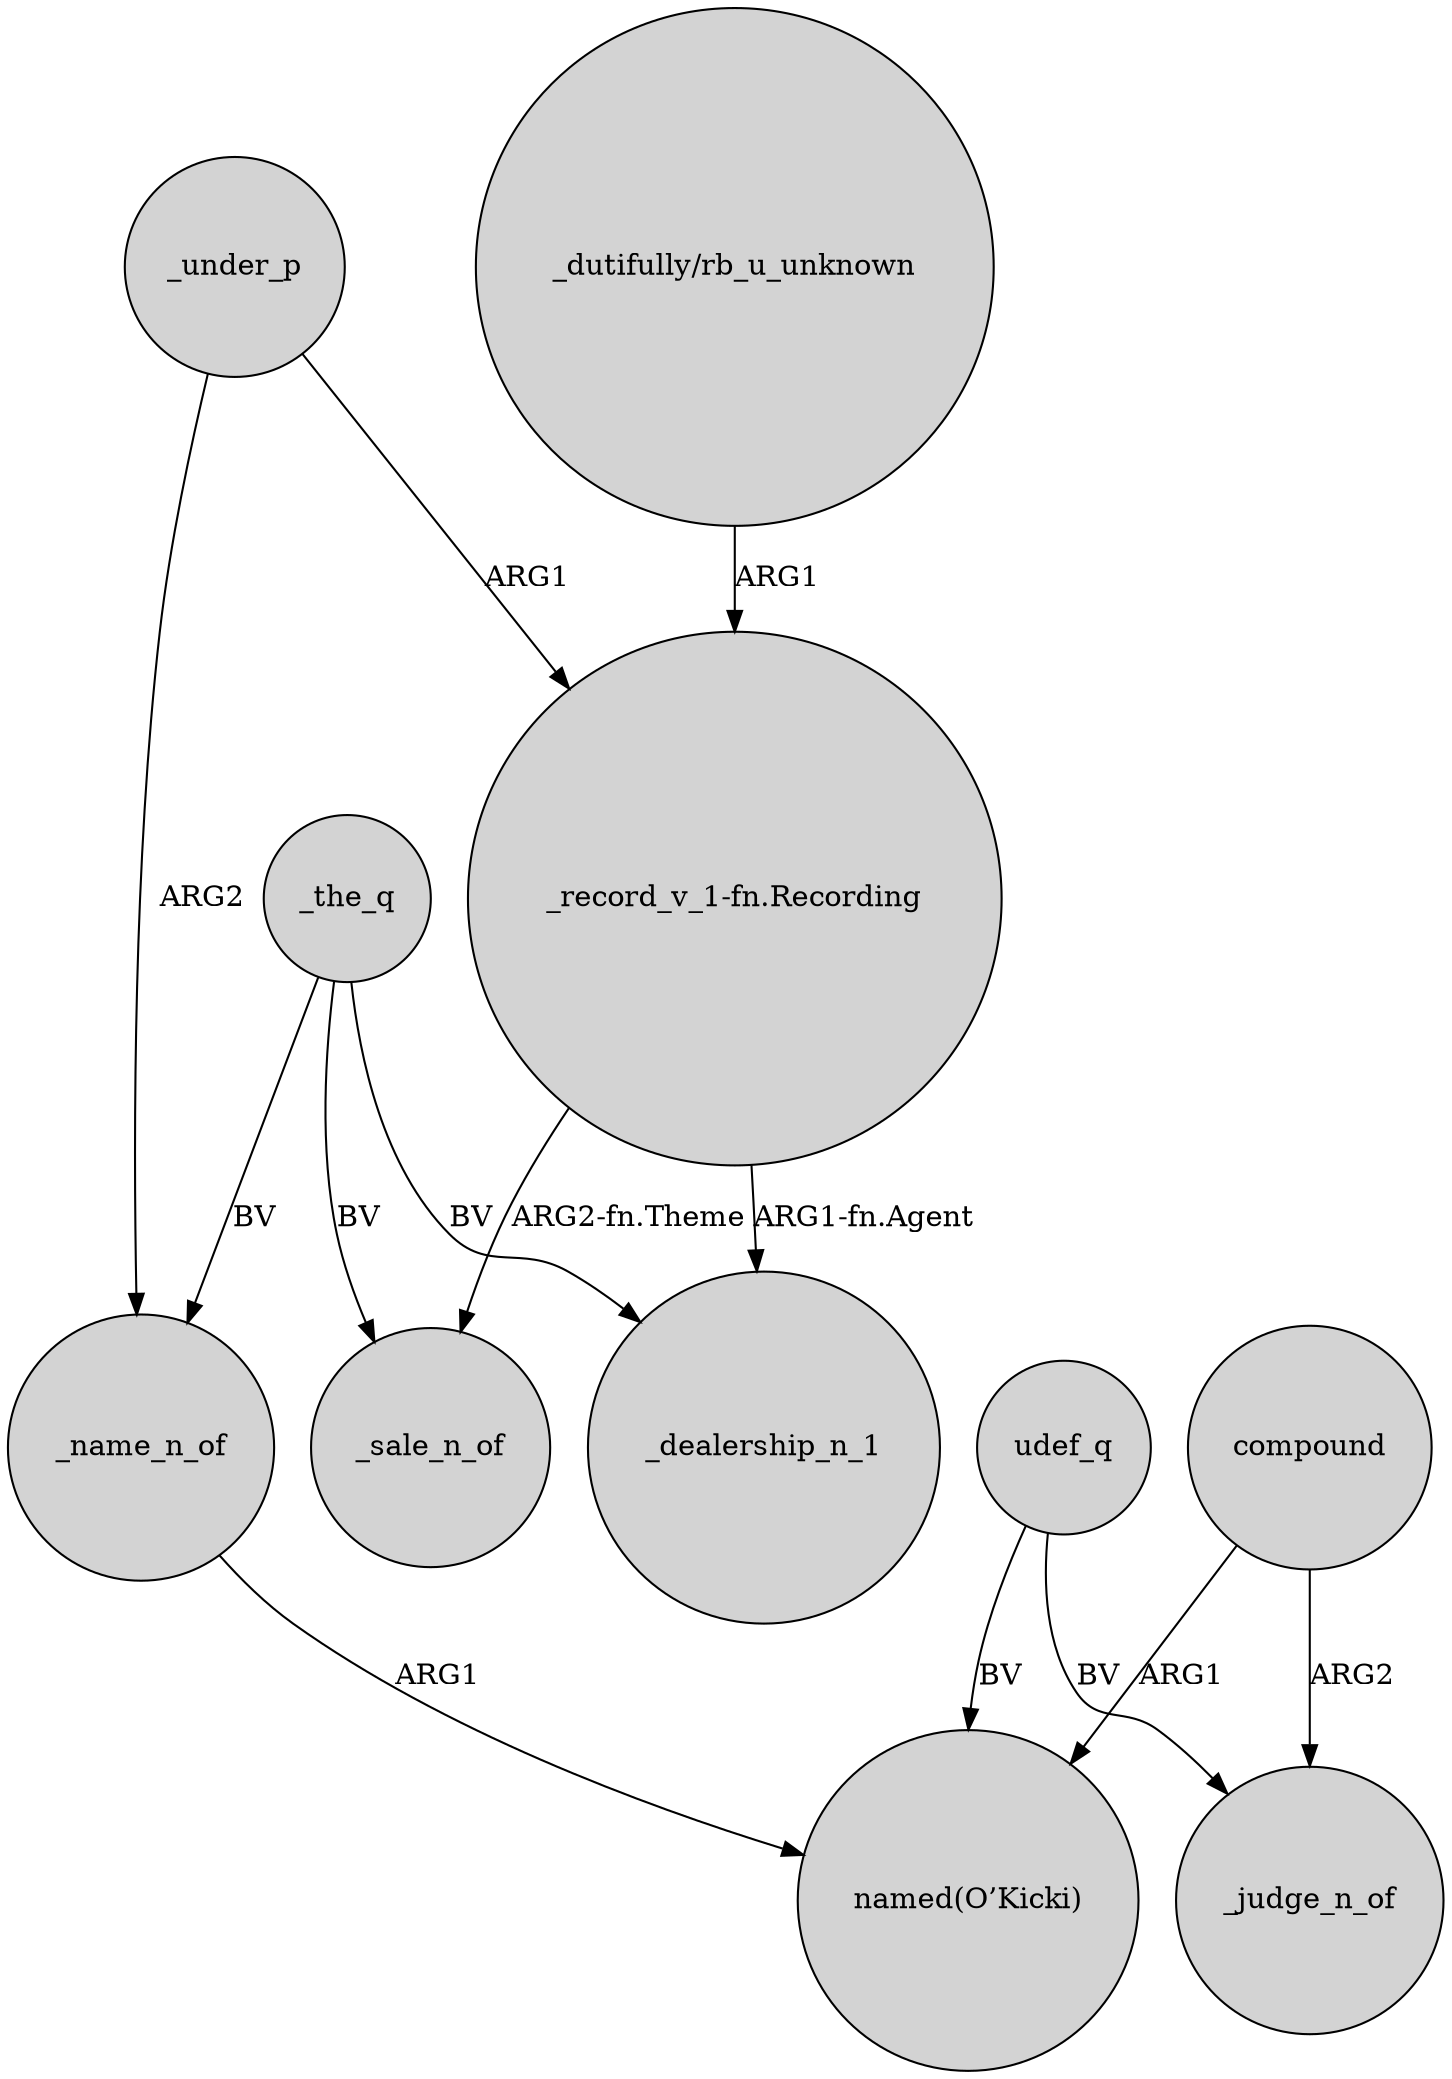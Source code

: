digraph {
	node [shape=circle style=filled]
	"_record_v_1-fn.Recording" -> _sale_n_of [label="ARG2-fn.Theme"]
	compound -> "named(O’Kicki)" [label=ARG1]
	_the_q -> _sale_n_of [label=BV]
	compound -> _judge_n_of [label=ARG2]
	_the_q -> _name_n_of [label=BV]
	_name_n_of -> "named(O’Kicki)" [label=ARG1]
	_under_p -> _name_n_of [label=ARG2]
	_the_q -> _dealership_n_1 [label=BV]
	udef_q -> "named(O’Kicki)" [label=BV]
	"_record_v_1-fn.Recording" -> _dealership_n_1 [label="ARG1-fn.Agent"]
	_under_p -> "_record_v_1-fn.Recording" [label=ARG1]
	udef_q -> _judge_n_of [label=BV]
	"_dutifully/rb_u_unknown" -> "_record_v_1-fn.Recording" [label=ARG1]
}
